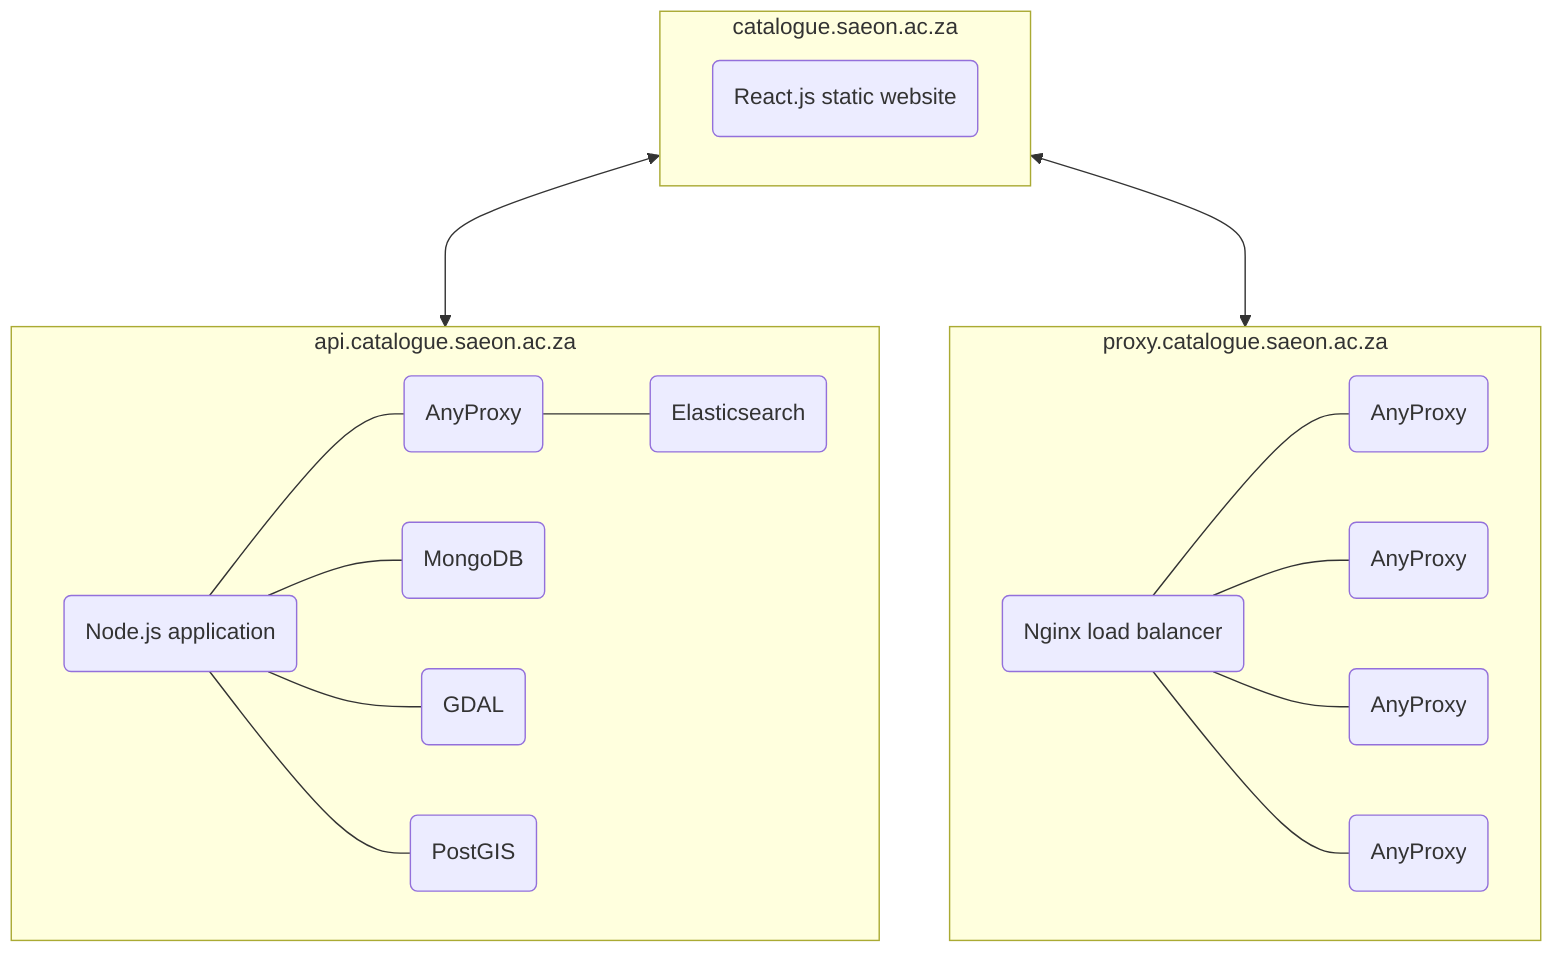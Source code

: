 flowchart TD
  subgraph client ["catalogue.saeon.ac.za"]
      _client("React.js static website")
  end
  
  subgraph api ["api.catalogue.saeon.ac.za"]
      _api("Node.js application")
      _internal_proxy("AnyProxy")
      _mongo("MongoDB")
      _postgis("PostGIS")
      _gdal("GDAL")
      _elasticsearch("Elasticsearch")

      _api --- _internal_proxy
      _api --- _mongo
      _api --- _gdal
      _api --- _postgis
      _internal_proxy --- _elasticsearch
  end

  subgraph public_proxy ["proxy.catalogue.saeon.ac.za"]
      _nginx("Nginx load balancer")
      _nginx --- _proxy_2("AnyProxy")
      _nginx --- _proxy_3("AnyProxy")
      _nginx --- _proxy_4("AnyProxy")
      _nginx --- _proxy_5("AnyProxy")
  end

  client <---> api
  client <---> public_proxy